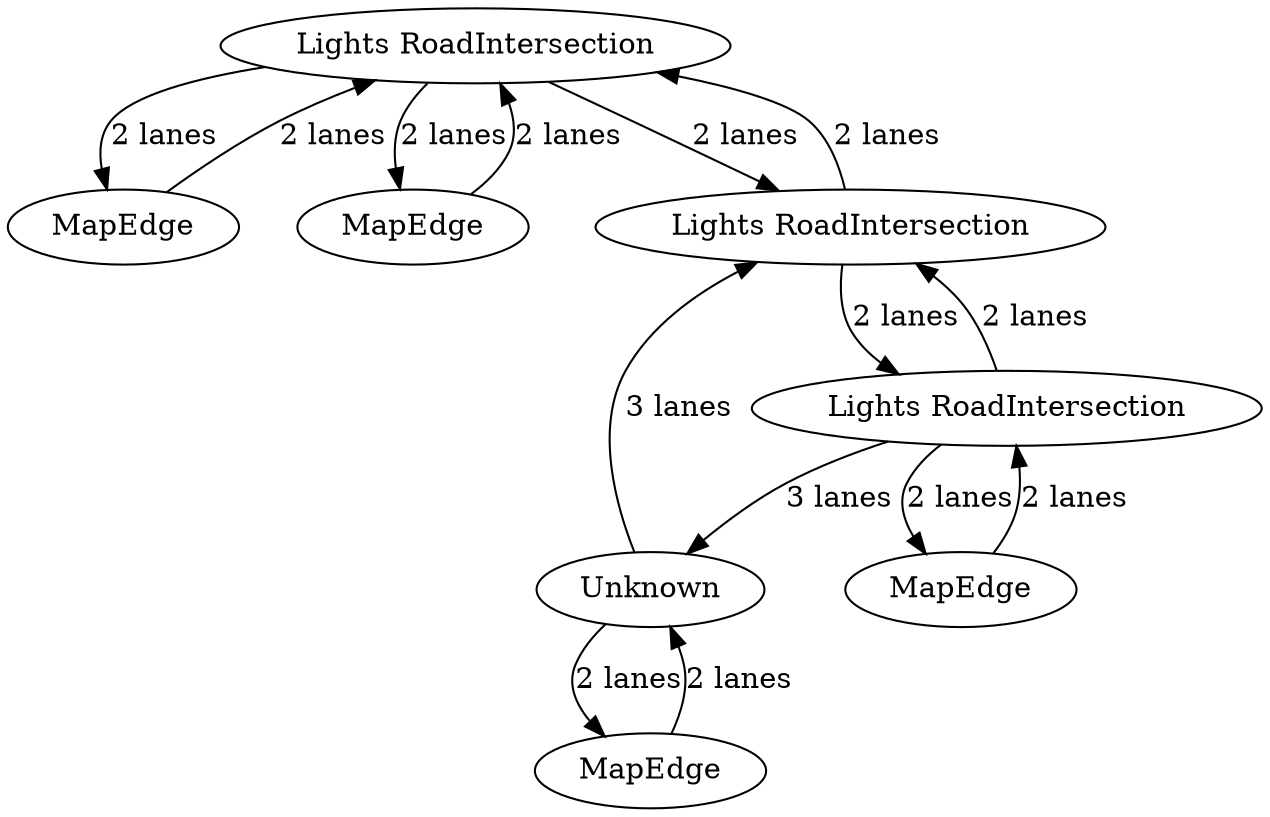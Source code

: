 digraph {
    0 [ label = "Lights RoadIntersection" ]
    1 [ label = "MapEdge" ]
    2 [ label = "Unknown" ]
    3 [ label = "MapEdge" ]
    4 [ label = "MapEdge" ]
    5 [ label = "MapEdge" ]
    6 [ label = "Lights RoadIntersection" ]
    7 [ label = "Lights RoadIntersection" ]
    2 -> 5 [ label = "2 lanes" ]
    5 -> 2 [ label = "2 lanes" ]
    6 -> 2 [ label = "3 lanes" ]
    2 -> 7 [ label = "3 lanes" ]
    1 -> 0 [ label = "2 lanes" ]
    0 -> 1 [ label = "2 lanes" ]
    0 -> 7 [ label = "2 lanes" ]
    7 -> 0 [ label = "2 lanes" ]
    6 -> 3 [ label = "2 lanes" ]
    3 -> 6 [ label = "2 lanes" ]
    7 -> 6 [ label = "2 lanes" ]
    6 -> 7 [ label = "2 lanes" ]
    0 -> 4 [ label = "2 lanes" ]
    4 -> 0 [ label = "2 lanes" ]
}
